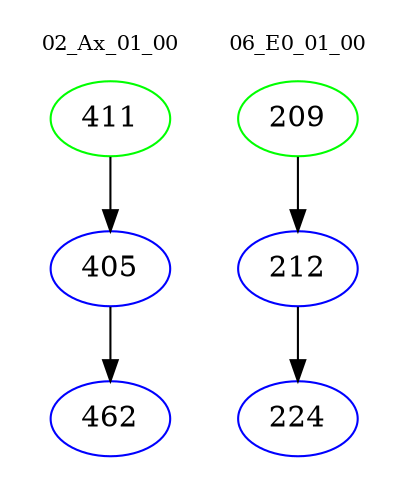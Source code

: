 digraph{
subgraph cluster_0 {
color = white
label = "02_Ax_01_00";
fontsize=10;
T0_411 [label="411", color="green"]
T0_411 -> T0_405 [color="black"]
T0_405 [label="405", color="blue"]
T0_405 -> T0_462 [color="black"]
T0_462 [label="462", color="blue"]
}
subgraph cluster_1 {
color = white
label = "06_E0_01_00";
fontsize=10;
T1_209 [label="209", color="green"]
T1_209 -> T1_212 [color="black"]
T1_212 [label="212", color="blue"]
T1_212 -> T1_224 [color="black"]
T1_224 [label="224", color="blue"]
}
}
